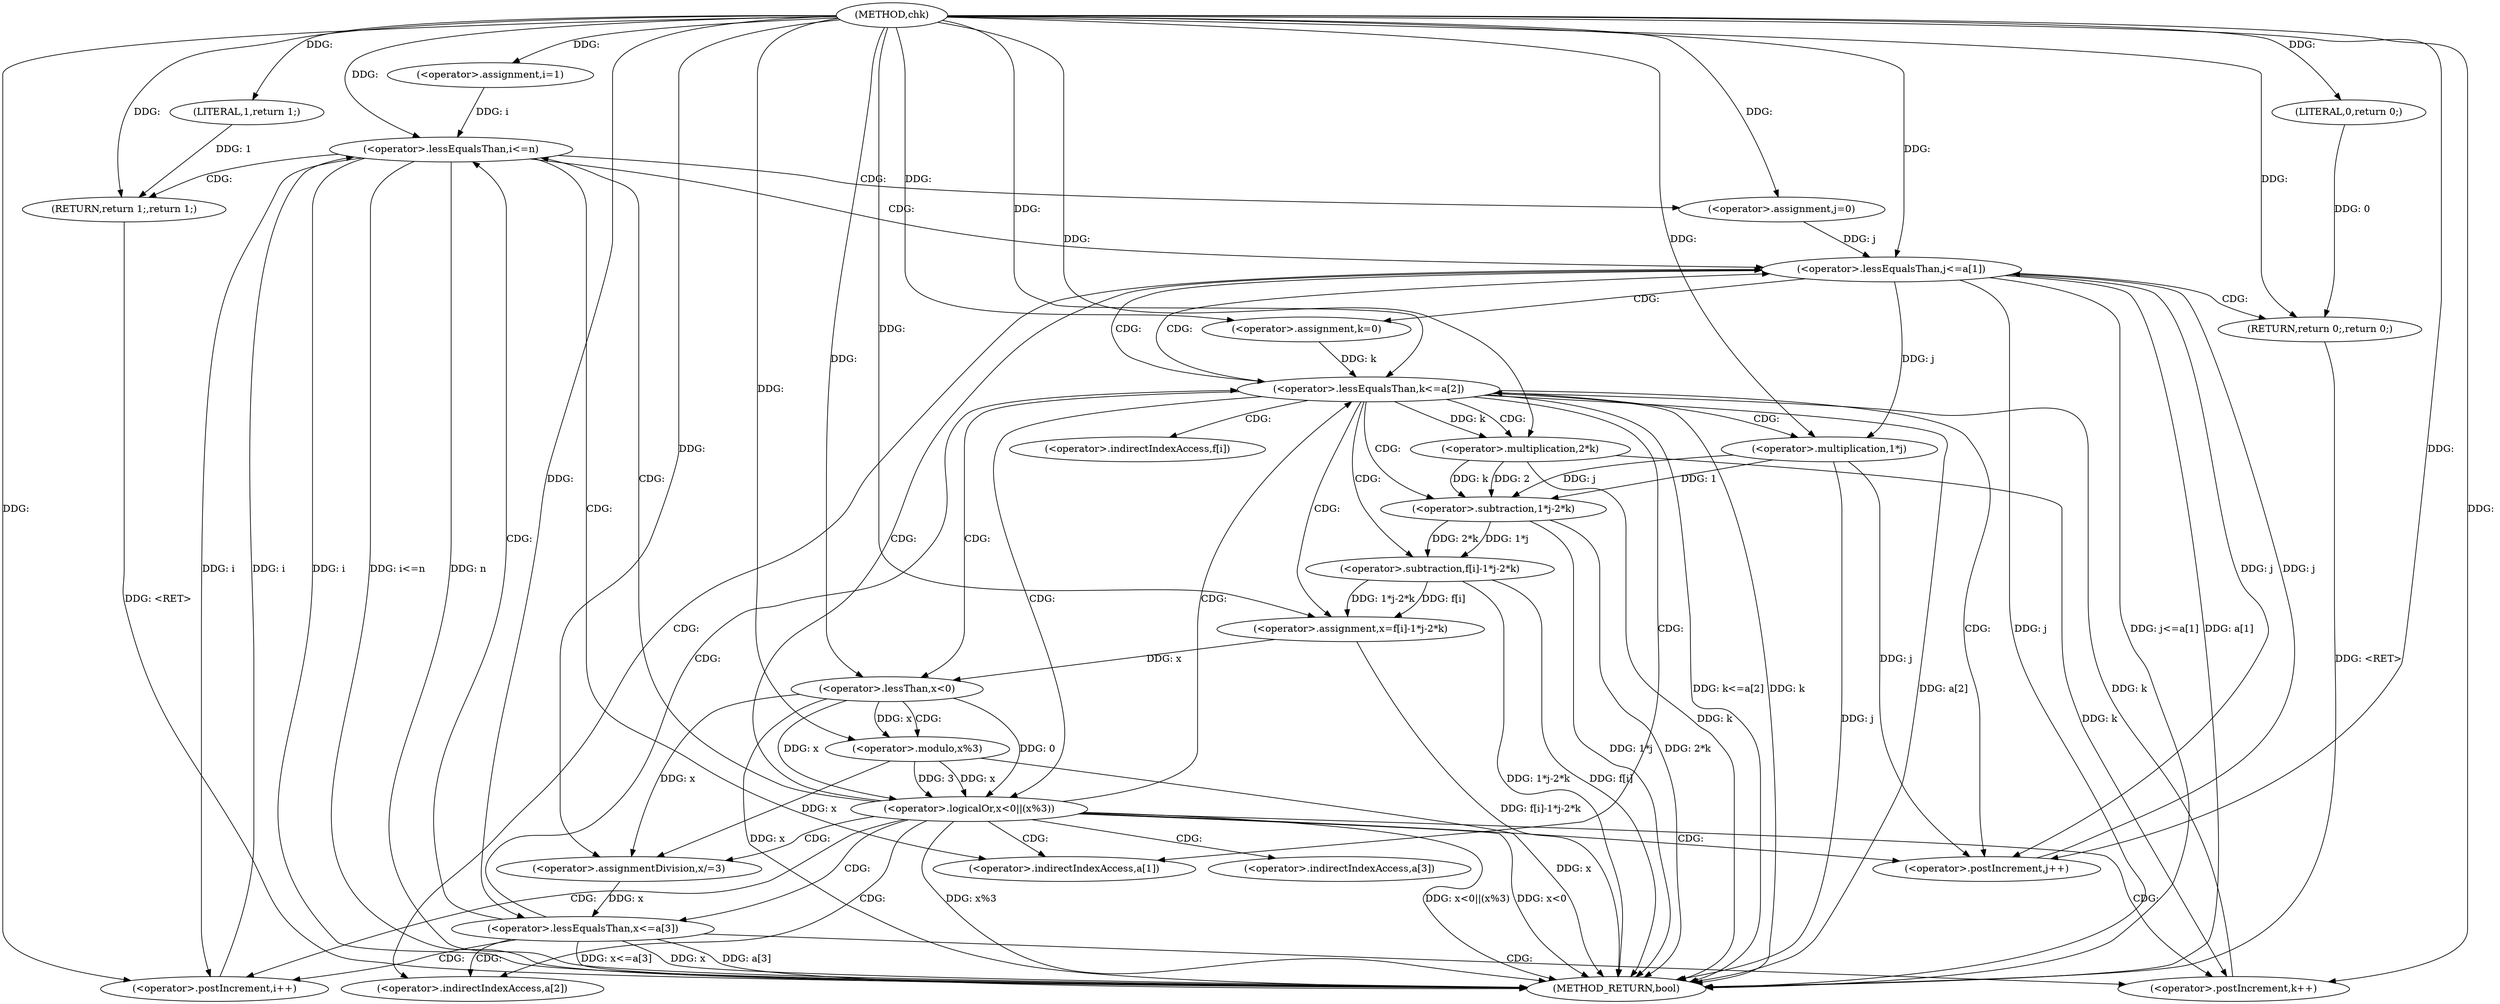 digraph "chk" {  
"1000185" [label = "(METHOD,chk)" ]
"1000262" [label = "(METHOD_RETURN,bool)" ]
"1000260" [label = "(RETURN,return 1;,return 1;)" ]
"1000192" [label = "(<operator>.assignment,i=1)" ]
"1000195" [label = "(<operator>.lessEqualsThan,i<=n)" ]
"1000198" [label = "(<operator>.postIncrement,i++)" ]
"1000261" [label = "(LITERAL,1,return 1;)" ]
"1000257" [label = "(RETURN,return 0;,return 0;)" ]
"1000202" [label = "(<operator>.assignment,j=0)" ]
"1000205" [label = "(<operator>.lessEqualsThan,j<=a[1])" ]
"1000210" [label = "(<operator>.postIncrement,j++)" ]
"1000258" [label = "(LITERAL,0,return 0;)" ]
"1000214" [label = "(<operator>.assignment,k=0)" ]
"1000217" [label = "(<operator>.lessEqualsThan,k<=a[2])" ]
"1000222" [label = "(<operator>.postIncrement,k++)" ]
"1000225" [label = "(<operator>.assignment,x=f[i]-1*j-2*k)" ]
"1000247" [label = "(<operator>.assignmentDivision,x/=3)" ]
"1000239" [label = "(<operator>.logicalOr,x<0||(x%3))" ]
"1000251" [label = "(<operator>.lessEqualsThan,x<=a[3])" ]
"1000227" [label = "(<operator>.subtraction,f[i]-1*j-2*k)" ]
"1000231" [label = "(<operator>.subtraction,1*j-2*k)" ]
"1000240" [label = "(<operator>.lessThan,x<0)" ]
"1000243" [label = "(<operator>.modulo,x%3)" ]
"1000232" [label = "(<operator>.multiplication,1*j)" ]
"1000235" [label = "(<operator>.multiplication,2*k)" ]
"1000207" [label = "(<operator>.indirectIndexAccess,a[1])" ]
"1000219" [label = "(<operator>.indirectIndexAccess,a[2])" ]
"1000228" [label = "(<operator>.indirectIndexAccess,f[i])" ]
"1000253" [label = "(<operator>.indirectIndexAccess,a[3])" ]
  "1000257" -> "1000262"  [ label = "DDG: <RET>"] 
  "1000195" -> "1000262"  [ label = "DDG: i"] 
  "1000195" -> "1000262"  [ label = "DDG: i<=n"] 
  "1000205" -> "1000262"  [ label = "DDG: j"] 
  "1000205" -> "1000262"  [ label = "DDG: a[1]"] 
  "1000205" -> "1000262"  [ label = "DDG: j<=a[1]"] 
  "1000217" -> "1000262"  [ label = "DDG: k"] 
  "1000217" -> "1000262"  [ label = "DDG: a[2]"] 
  "1000217" -> "1000262"  [ label = "DDG: k<=a[2]"] 
  "1000227" -> "1000262"  [ label = "DDG: f[i]"] 
  "1000232" -> "1000262"  [ label = "DDG: j"] 
  "1000231" -> "1000262"  [ label = "DDG: 1*j"] 
  "1000235" -> "1000262"  [ label = "DDG: k"] 
  "1000231" -> "1000262"  [ label = "DDG: 2*k"] 
  "1000227" -> "1000262"  [ label = "DDG: 1*j-2*k"] 
  "1000225" -> "1000262"  [ label = "DDG: f[i]-1*j-2*k"] 
  "1000240" -> "1000262"  [ label = "DDG: x"] 
  "1000239" -> "1000262"  [ label = "DDG: x<0"] 
  "1000243" -> "1000262"  [ label = "DDG: x"] 
  "1000239" -> "1000262"  [ label = "DDG: x%3"] 
  "1000239" -> "1000262"  [ label = "DDG: x<0||(x%3)"] 
  "1000251" -> "1000262"  [ label = "DDG: x"] 
  "1000251" -> "1000262"  [ label = "DDG: a[3]"] 
  "1000251" -> "1000262"  [ label = "DDG: x<=a[3]"] 
  "1000260" -> "1000262"  [ label = "DDG: <RET>"] 
  "1000195" -> "1000262"  [ label = "DDG: n"] 
  "1000261" -> "1000260"  [ label = "DDG: 1"] 
  "1000185" -> "1000260"  [ label = "DDG: "] 
  "1000185" -> "1000192"  [ label = "DDG: "] 
  "1000185" -> "1000261"  [ label = "DDG: "] 
  "1000192" -> "1000195"  [ label = "DDG: i"] 
  "1000198" -> "1000195"  [ label = "DDG: i"] 
  "1000185" -> "1000195"  [ label = "DDG: "] 
  "1000195" -> "1000198"  [ label = "DDG: i"] 
  "1000185" -> "1000198"  [ label = "DDG: "] 
  "1000258" -> "1000257"  [ label = "DDG: 0"] 
  "1000185" -> "1000257"  [ label = "DDG: "] 
  "1000185" -> "1000202"  [ label = "DDG: "] 
  "1000185" -> "1000258"  [ label = "DDG: "] 
  "1000202" -> "1000205"  [ label = "DDG: j"] 
  "1000210" -> "1000205"  [ label = "DDG: j"] 
  "1000185" -> "1000205"  [ label = "DDG: "] 
  "1000205" -> "1000210"  [ label = "DDG: j"] 
  "1000232" -> "1000210"  [ label = "DDG: j"] 
  "1000185" -> "1000210"  [ label = "DDG: "] 
  "1000185" -> "1000214"  [ label = "DDG: "] 
  "1000214" -> "1000217"  [ label = "DDG: k"] 
  "1000222" -> "1000217"  [ label = "DDG: k"] 
  "1000185" -> "1000217"  [ label = "DDG: "] 
  "1000235" -> "1000222"  [ label = "DDG: k"] 
  "1000185" -> "1000222"  [ label = "DDG: "] 
  "1000227" -> "1000225"  [ label = "DDG: 1*j-2*k"] 
  "1000227" -> "1000225"  [ label = "DDG: f[i]"] 
  "1000185" -> "1000247"  [ label = "DDG: "] 
  "1000185" -> "1000225"  [ label = "DDG: "] 
  "1000240" -> "1000247"  [ label = "DDG: x"] 
  "1000243" -> "1000247"  [ label = "DDG: x"] 
  "1000231" -> "1000227"  [ label = "DDG: 2*k"] 
  "1000231" -> "1000227"  [ label = "DDG: 1*j"] 
  "1000240" -> "1000239"  [ label = "DDG: 0"] 
  "1000240" -> "1000239"  [ label = "DDG: x"] 
  "1000243" -> "1000239"  [ label = "DDG: 3"] 
  "1000243" -> "1000239"  [ label = "DDG: x"] 
  "1000247" -> "1000251"  [ label = "DDG: x"] 
  "1000185" -> "1000251"  [ label = "DDG: "] 
  "1000232" -> "1000231"  [ label = "DDG: j"] 
  "1000232" -> "1000231"  [ label = "DDG: 1"] 
  "1000235" -> "1000231"  [ label = "DDG: 2"] 
  "1000235" -> "1000231"  [ label = "DDG: k"] 
  "1000225" -> "1000240"  [ label = "DDG: x"] 
  "1000185" -> "1000240"  [ label = "DDG: "] 
  "1000240" -> "1000243"  [ label = "DDG: x"] 
  "1000185" -> "1000243"  [ label = "DDG: "] 
  "1000185" -> "1000232"  [ label = "DDG: "] 
  "1000205" -> "1000232"  [ label = "DDG: j"] 
  "1000185" -> "1000235"  [ label = "DDG: "] 
  "1000217" -> "1000235"  [ label = "DDG: k"] 
  "1000195" -> "1000260"  [ label = "CDG: "] 
  "1000195" -> "1000207"  [ label = "CDG: "] 
  "1000195" -> "1000205"  [ label = "CDG: "] 
  "1000195" -> "1000202"  [ label = "CDG: "] 
  "1000205" -> "1000219"  [ label = "CDG: "] 
  "1000205" -> "1000214"  [ label = "CDG: "] 
  "1000205" -> "1000257"  [ label = "CDG: "] 
  "1000205" -> "1000217"  [ label = "CDG: "] 
  "1000217" -> "1000239"  [ label = "CDG: "] 
  "1000217" -> "1000227"  [ label = "CDG: "] 
  "1000217" -> "1000210"  [ label = "CDG: "] 
  "1000217" -> "1000225"  [ label = "CDG: "] 
  "1000217" -> "1000207"  [ label = "CDG: "] 
  "1000217" -> "1000235"  [ label = "CDG: "] 
  "1000217" -> "1000205"  [ label = "CDG: "] 
  "1000217" -> "1000231"  [ label = "CDG: "] 
  "1000217" -> "1000240"  [ label = "CDG: "] 
  "1000217" -> "1000232"  [ label = "CDG: "] 
  "1000217" -> "1000228"  [ label = "CDG: "] 
  "1000239" -> "1000247"  [ label = "CDG: "] 
  "1000239" -> "1000251"  [ label = "CDG: "] 
  "1000239" -> "1000253"  [ label = "CDG: "] 
  "1000239" -> "1000195"  [ label = "CDG: "] 
  "1000239" -> "1000219"  [ label = "CDG: "] 
  "1000239" -> "1000210"  [ label = "CDG: "] 
  "1000239" -> "1000222"  [ label = "CDG: "] 
  "1000239" -> "1000207"  [ label = "CDG: "] 
  "1000239" -> "1000205"  [ label = "CDG: "] 
  "1000239" -> "1000217"  [ label = "CDG: "] 
  "1000239" -> "1000198"  [ label = "CDG: "] 
  "1000251" -> "1000195"  [ label = "CDG: "] 
  "1000251" -> "1000219"  [ label = "CDG: "] 
  "1000251" -> "1000222"  [ label = "CDG: "] 
  "1000251" -> "1000217"  [ label = "CDG: "] 
  "1000251" -> "1000198"  [ label = "CDG: "] 
  "1000240" -> "1000243"  [ label = "CDG: "] 
}
